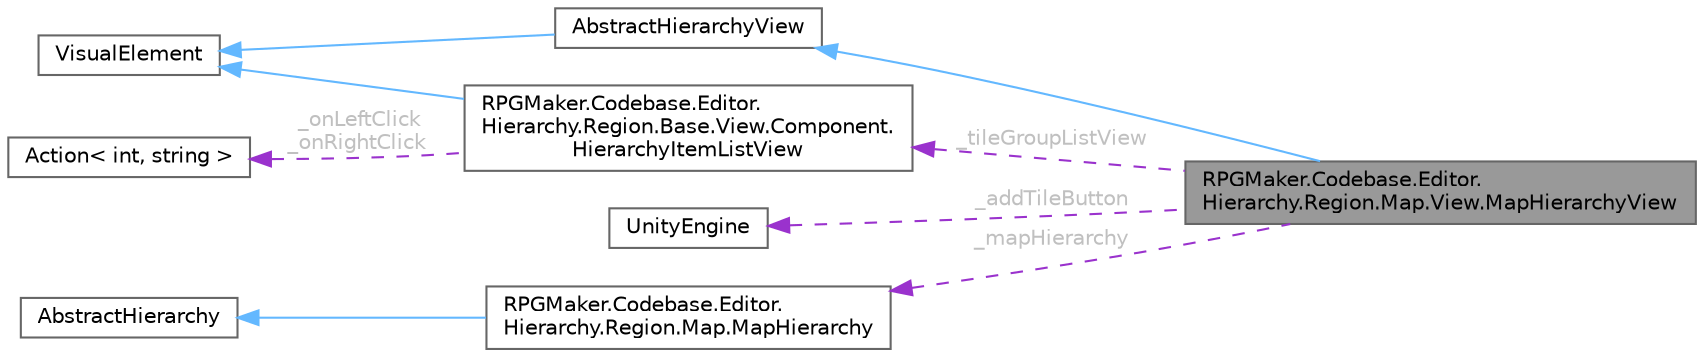 digraph "RPGMaker.Codebase.Editor.Hierarchy.Region.Map.View.MapHierarchyView"
{
 // LATEX_PDF_SIZE
  bgcolor="transparent";
  edge [fontname=Helvetica,fontsize=10,labelfontname=Helvetica,labelfontsize=10];
  node [fontname=Helvetica,fontsize=10,shape=box,height=0.2,width=0.4];
  rankdir="LR";
  Node1 [id="Node000001",label="RPGMaker.Codebase.Editor.\lHierarchy.Region.Map.View.MapHierarchyView",height=0.2,width=0.4,color="gray40", fillcolor="grey60", style="filled", fontcolor="black",tooltip="😁 データベースヒエラルキーのマップ部分"];
  Node2 -> Node1 [id="edge1_Node000001_Node000002",dir="back",color="steelblue1",style="solid",tooltip=" "];
  Node2 [id="Node000002",label="AbstractHierarchyView",height=0.2,width=0.4,color="gray40", fillcolor="white", style="filled",URL="$de/d02/class_r_p_g_maker_1_1_codebase_1_1_editor_1_1_common_1_1_view_1_1_abstract_hierarchy_view.html",tooltip="😁 HierarchyViewの基底クラス"];
  Node3 -> Node2 [id="edge2_Node000002_Node000003",dir="back",color="steelblue1",style="solid",tooltip=" "];
  Node3 [id="Node000003",label="VisualElement",height=0.2,width=0.4,color="gray40", fillcolor="white", style="filled",tooltip=" "];
  Node4 -> Node1 [id="edge3_Node000001_Node000004",dir="back",color="darkorchid3",style="dashed",tooltip=" ",label=" _addTileButton",fontcolor="grey" ];
  Node4 [id="Node000004",label="UnityEngine",height=0.2,width=0.4,color="gray40", fillcolor="white", style="filled",tooltip=" "];
  Node5 -> Node1 [id="edge4_Node000001_Node000005",dir="back",color="darkorchid3",style="dashed",tooltip=" ",label=" _mapHierarchy",fontcolor="grey" ];
  Node5 [id="Node000005",label="RPGMaker.Codebase.Editor.\lHierarchy.Region.Map.MapHierarchy",height=0.2,width=0.4,color="gray40", fillcolor="white", style="filled",URL="$d3/dc4/class_r_p_g_maker_1_1_codebase_1_1_editor_1_1_hierarchy_1_1_region_1_1_map_1_1_map_hierarchy.html",tooltip="😁 MapのHierarchy"];
  Node6 -> Node5 [id="edge5_Node000005_Node000006",dir="back",color="steelblue1",style="solid",tooltip=" "];
  Node6 [id="Node000006",label="AbstractHierarchy",height=0.2,width=0.4,color="gray40", fillcolor="white", style="filled",URL="$d2/ddd/class_r_p_g_maker_1_1_codebase_1_1_editor_1_1_hierarchy_1_1_common_1_1_abstract_hierarchy.html",tooltip="😁 各Hierarchy表示の基底クラス"];
  Node7 -> Node1 [id="edge6_Node000001_Node000007",dir="back",color="darkorchid3",style="dashed",tooltip=" ",label=" _tileGroupListView",fontcolor="grey" ];
  Node7 [id="Node000007",label="RPGMaker.Codebase.Editor.\lHierarchy.Region.Base.View.Component.\lHierarchyItemListView",height=0.2,width=0.4,color="gray40", fillcolor="white", style="filled",URL="$d1/de8/class_r_p_g_maker_1_1_codebase_1_1_editor_1_1_hierarchy_1_1_region_1_1_base_1_1_view_1_1_component_1_1_hierarchy_item_list_view.html",tooltip="😁 ヒエラルキーアイテムリストコンポーネント"];
  Node3 -> Node7 [id="edge7_Node000007_Node000003",dir="back",color="steelblue1",style="solid",tooltip=" "];
  Node8 -> Node7 [id="edge8_Node000007_Node000008",dir="back",color="darkorchid3",style="dashed",tooltip=" ",label=" _onLeftClick\n_onRightClick",fontcolor="grey" ];
  Node8 [id="Node000008",label="Action\< int, string \>",height=0.2,width=0.4,color="gray40", fillcolor="white", style="filled",tooltip=" "];
}
